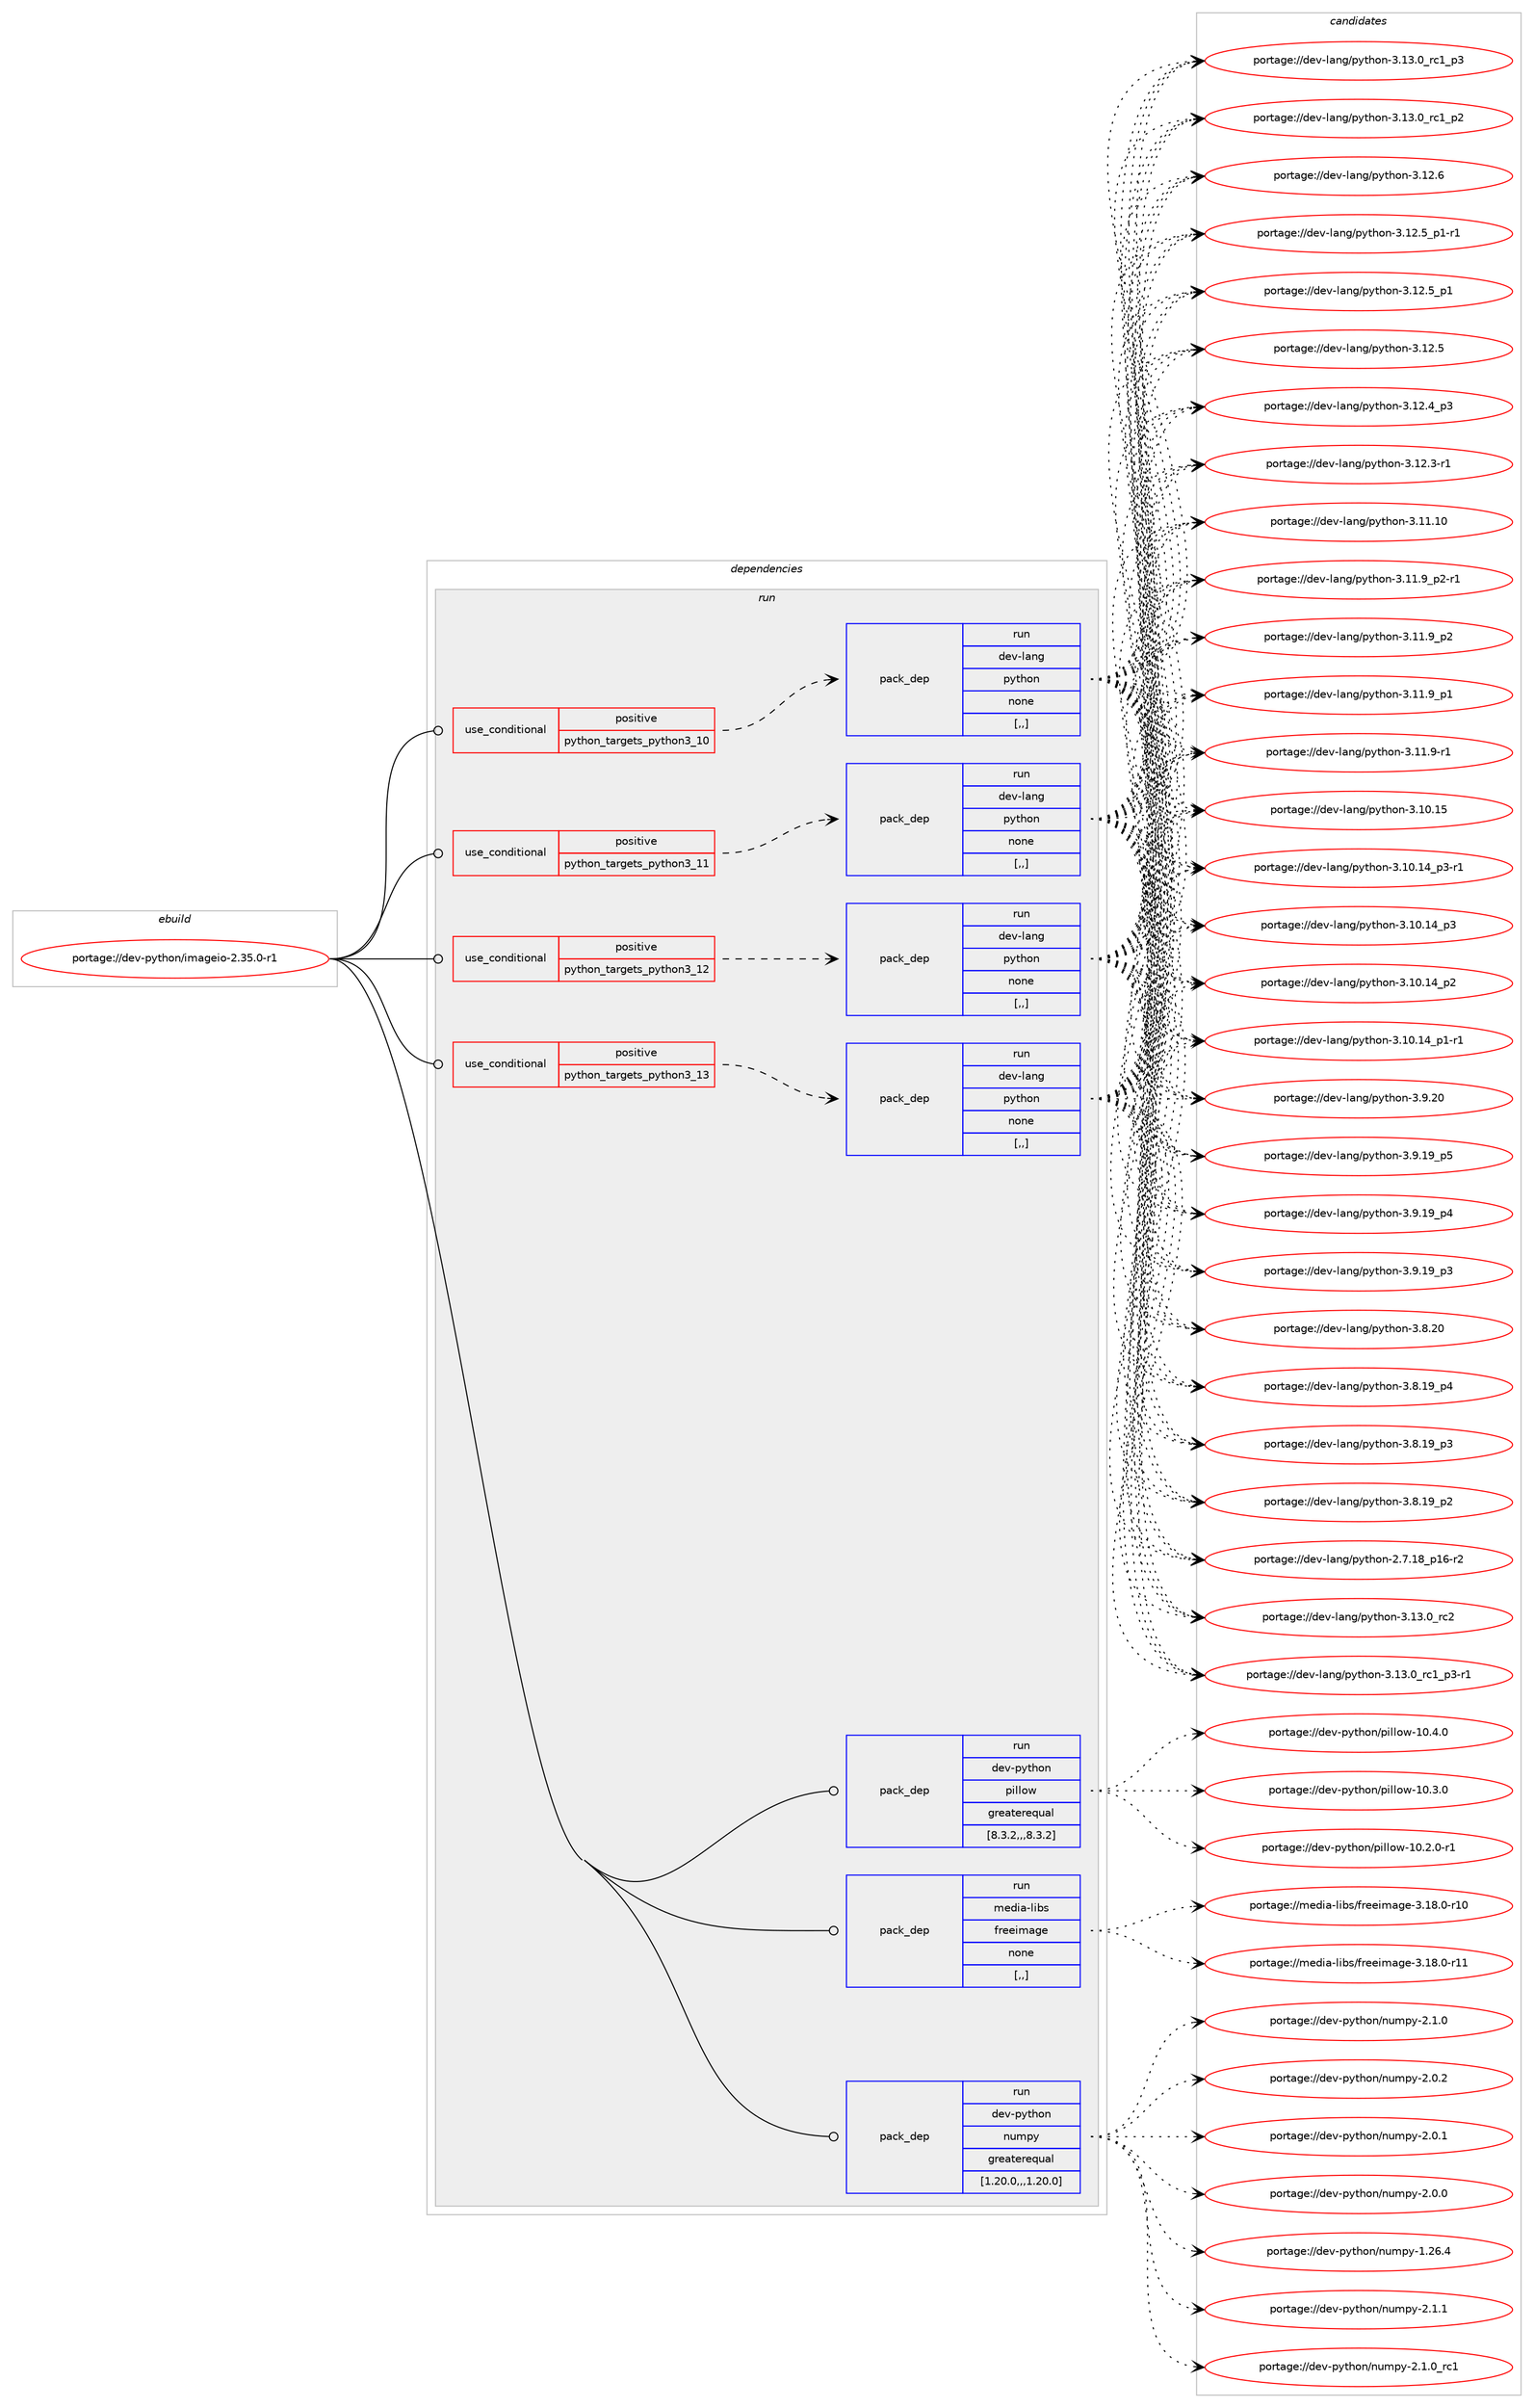 digraph prolog {

# *************
# Graph options
# *************

newrank=true;
concentrate=true;
compound=true;
graph [rankdir=LR,fontname=Helvetica,fontsize=10,ranksep=1.5];#, ranksep=2.5, nodesep=0.2];
edge  [arrowhead=vee];
node  [fontname=Helvetica,fontsize=10];

# **********
# The ebuild
# **********

subgraph cluster_leftcol {
color=gray;
label=<<i>ebuild</i>>;
id [label="portage://dev-python/imageio-2.35.0-r1", color=red, width=4, href="../dev-python/imageio-2.35.0-r1.svg"];
}

# ****************
# The dependencies
# ****************

subgraph cluster_midcol {
color=gray;
label=<<i>dependencies</i>>;
subgraph cluster_compile {
fillcolor="#eeeeee";
style=filled;
label=<<i>compile</i>>;
}
subgraph cluster_compileandrun {
fillcolor="#eeeeee";
style=filled;
label=<<i>compile and run</i>>;
}
subgraph cluster_run {
fillcolor="#eeeeee";
style=filled;
label=<<i>run</i>>;
subgraph cond163831 {
dependency642462 [label=<<TABLE BORDER="0" CELLBORDER="1" CELLSPACING="0" CELLPADDING="4"><TR><TD ROWSPAN="3" CELLPADDING="10">use_conditional</TD></TR><TR><TD>positive</TD></TR><TR><TD>python_targets_python3_10</TD></TR></TABLE>>, shape=none, color=red];
subgraph pack473812 {
dependency642463 [label=<<TABLE BORDER="0" CELLBORDER="1" CELLSPACING="0" CELLPADDING="4" WIDTH="220"><TR><TD ROWSPAN="6" CELLPADDING="30">pack_dep</TD></TR><TR><TD WIDTH="110">run</TD></TR><TR><TD>dev-lang</TD></TR><TR><TD>python</TD></TR><TR><TD>none</TD></TR><TR><TD>[,,]</TD></TR></TABLE>>, shape=none, color=blue];
}
dependency642462:e -> dependency642463:w [weight=20,style="dashed",arrowhead="vee"];
}
id:e -> dependency642462:w [weight=20,style="solid",arrowhead="odot"];
subgraph cond163832 {
dependency642464 [label=<<TABLE BORDER="0" CELLBORDER="1" CELLSPACING="0" CELLPADDING="4"><TR><TD ROWSPAN="3" CELLPADDING="10">use_conditional</TD></TR><TR><TD>positive</TD></TR><TR><TD>python_targets_python3_11</TD></TR></TABLE>>, shape=none, color=red];
subgraph pack473813 {
dependency642465 [label=<<TABLE BORDER="0" CELLBORDER="1" CELLSPACING="0" CELLPADDING="4" WIDTH="220"><TR><TD ROWSPAN="6" CELLPADDING="30">pack_dep</TD></TR><TR><TD WIDTH="110">run</TD></TR><TR><TD>dev-lang</TD></TR><TR><TD>python</TD></TR><TR><TD>none</TD></TR><TR><TD>[,,]</TD></TR></TABLE>>, shape=none, color=blue];
}
dependency642464:e -> dependency642465:w [weight=20,style="dashed",arrowhead="vee"];
}
id:e -> dependency642464:w [weight=20,style="solid",arrowhead="odot"];
subgraph cond163833 {
dependency642466 [label=<<TABLE BORDER="0" CELLBORDER="1" CELLSPACING="0" CELLPADDING="4"><TR><TD ROWSPAN="3" CELLPADDING="10">use_conditional</TD></TR><TR><TD>positive</TD></TR><TR><TD>python_targets_python3_12</TD></TR></TABLE>>, shape=none, color=red];
subgraph pack473814 {
dependency642467 [label=<<TABLE BORDER="0" CELLBORDER="1" CELLSPACING="0" CELLPADDING="4" WIDTH="220"><TR><TD ROWSPAN="6" CELLPADDING="30">pack_dep</TD></TR><TR><TD WIDTH="110">run</TD></TR><TR><TD>dev-lang</TD></TR><TR><TD>python</TD></TR><TR><TD>none</TD></TR><TR><TD>[,,]</TD></TR></TABLE>>, shape=none, color=blue];
}
dependency642466:e -> dependency642467:w [weight=20,style="dashed",arrowhead="vee"];
}
id:e -> dependency642466:w [weight=20,style="solid",arrowhead="odot"];
subgraph cond163834 {
dependency642468 [label=<<TABLE BORDER="0" CELLBORDER="1" CELLSPACING="0" CELLPADDING="4"><TR><TD ROWSPAN="3" CELLPADDING="10">use_conditional</TD></TR><TR><TD>positive</TD></TR><TR><TD>python_targets_python3_13</TD></TR></TABLE>>, shape=none, color=red];
subgraph pack473815 {
dependency642469 [label=<<TABLE BORDER="0" CELLBORDER="1" CELLSPACING="0" CELLPADDING="4" WIDTH="220"><TR><TD ROWSPAN="6" CELLPADDING="30">pack_dep</TD></TR><TR><TD WIDTH="110">run</TD></TR><TR><TD>dev-lang</TD></TR><TR><TD>python</TD></TR><TR><TD>none</TD></TR><TR><TD>[,,]</TD></TR></TABLE>>, shape=none, color=blue];
}
dependency642468:e -> dependency642469:w [weight=20,style="dashed",arrowhead="vee"];
}
id:e -> dependency642468:w [weight=20,style="solid",arrowhead="odot"];
subgraph pack473816 {
dependency642470 [label=<<TABLE BORDER="0" CELLBORDER="1" CELLSPACING="0" CELLPADDING="4" WIDTH="220"><TR><TD ROWSPAN="6" CELLPADDING="30">pack_dep</TD></TR><TR><TD WIDTH="110">run</TD></TR><TR><TD>dev-python</TD></TR><TR><TD>numpy</TD></TR><TR><TD>greaterequal</TD></TR><TR><TD>[1.20.0,,,1.20.0]</TD></TR></TABLE>>, shape=none, color=blue];
}
id:e -> dependency642470:w [weight=20,style="solid",arrowhead="odot"];
subgraph pack473817 {
dependency642471 [label=<<TABLE BORDER="0" CELLBORDER="1" CELLSPACING="0" CELLPADDING="4" WIDTH="220"><TR><TD ROWSPAN="6" CELLPADDING="30">pack_dep</TD></TR><TR><TD WIDTH="110">run</TD></TR><TR><TD>dev-python</TD></TR><TR><TD>pillow</TD></TR><TR><TD>greaterequal</TD></TR><TR><TD>[8.3.2,,,8.3.2]</TD></TR></TABLE>>, shape=none, color=blue];
}
id:e -> dependency642471:w [weight=20,style="solid",arrowhead="odot"];
subgraph pack473818 {
dependency642472 [label=<<TABLE BORDER="0" CELLBORDER="1" CELLSPACING="0" CELLPADDING="4" WIDTH="220"><TR><TD ROWSPAN="6" CELLPADDING="30">pack_dep</TD></TR><TR><TD WIDTH="110">run</TD></TR><TR><TD>media-libs</TD></TR><TR><TD>freeimage</TD></TR><TR><TD>none</TD></TR><TR><TD>[,,]</TD></TR></TABLE>>, shape=none, color=blue];
}
id:e -> dependency642472:w [weight=20,style="solid",arrowhead="odot"];
}
}

# **************
# The candidates
# **************

subgraph cluster_choices {
rank=same;
color=gray;
label=<<i>candidates</i>>;

subgraph choice473812 {
color=black;
nodesep=1;
choice10010111845108971101034711212111610411111045514649514648951149950 [label="portage://dev-lang/python-3.13.0_rc2", color=red, width=4,href="../dev-lang/python-3.13.0_rc2.svg"];
choice1001011184510897110103471121211161041111104551464951464895114994995112514511449 [label="portage://dev-lang/python-3.13.0_rc1_p3-r1", color=red, width=4,href="../dev-lang/python-3.13.0_rc1_p3-r1.svg"];
choice100101118451089711010347112121116104111110455146495146489511499499511251 [label="portage://dev-lang/python-3.13.0_rc1_p3", color=red, width=4,href="../dev-lang/python-3.13.0_rc1_p3.svg"];
choice100101118451089711010347112121116104111110455146495146489511499499511250 [label="portage://dev-lang/python-3.13.0_rc1_p2", color=red, width=4,href="../dev-lang/python-3.13.0_rc1_p2.svg"];
choice10010111845108971101034711212111610411111045514649504654 [label="portage://dev-lang/python-3.12.6", color=red, width=4,href="../dev-lang/python-3.12.6.svg"];
choice1001011184510897110103471121211161041111104551464950465395112494511449 [label="portage://dev-lang/python-3.12.5_p1-r1", color=red, width=4,href="../dev-lang/python-3.12.5_p1-r1.svg"];
choice100101118451089711010347112121116104111110455146495046539511249 [label="portage://dev-lang/python-3.12.5_p1", color=red, width=4,href="../dev-lang/python-3.12.5_p1.svg"];
choice10010111845108971101034711212111610411111045514649504653 [label="portage://dev-lang/python-3.12.5", color=red, width=4,href="../dev-lang/python-3.12.5.svg"];
choice100101118451089711010347112121116104111110455146495046529511251 [label="portage://dev-lang/python-3.12.4_p3", color=red, width=4,href="../dev-lang/python-3.12.4_p3.svg"];
choice100101118451089711010347112121116104111110455146495046514511449 [label="portage://dev-lang/python-3.12.3-r1", color=red, width=4,href="../dev-lang/python-3.12.3-r1.svg"];
choice1001011184510897110103471121211161041111104551464949464948 [label="portage://dev-lang/python-3.11.10", color=red, width=4,href="../dev-lang/python-3.11.10.svg"];
choice1001011184510897110103471121211161041111104551464949465795112504511449 [label="portage://dev-lang/python-3.11.9_p2-r1", color=red, width=4,href="../dev-lang/python-3.11.9_p2-r1.svg"];
choice100101118451089711010347112121116104111110455146494946579511250 [label="portage://dev-lang/python-3.11.9_p2", color=red, width=4,href="../dev-lang/python-3.11.9_p2.svg"];
choice100101118451089711010347112121116104111110455146494946579511249 [label="portage://dev-lang/python-3.11.9_p1", color=red, width=4,href="../dev-lang/python-3.11.9_p1.svg"];
choice100101118451089711010347112121116104111110455146494946574511449 [label="portage://dev-lang/python-3.11.9-r1", color=red, width=4,href="../dev-lang/python-3.11.9-r1.svg"];
choice1001011184510897110103471121211161041111104551464948464953 [label="portage://dev-lang/python-3.10.15", color=red, width=4,href="../dev-lang/python-3.10.15.svg"];
choice100101118451089711010347112121116104111110455146494846495295112514511449 [label="portage://dev-lang/python-3.10.14_p3-r1", color=red, width=4,href="../dev-lang/python-3.10.14_p3-r1.svg"];
choice10010111845108971101034711212111610411111045514649484649529511251 [label="portage://dev-lang/python-3.10.14_p3", color=red, width=4,href="../dev-lang/python-3.10.14_p3.svg"];
choice10010111845108971101034711212111610411111045514649484649529511250 [label="portage://dev-lang/python-3.10.14_p2", color=red, width=4,href="../dev-lang/python-3.10.14_p2.svg"];
choice100101118451089711010347112121116104111110455146494846495295112494511449 [label="portage://dev-lang/python-3.10.14_p1-r1", color=red, width=4,href="../dev-lang/python-3.10.14_p1-r1.svg"];
choice10010111845108971101034711212111610411111045514657465048 [label="portage://dev-lang/python-3.9.20", color=red, width=4,href="../dev-lang/python-3.9.20.svg"];
choice100101118451089711010347112121116104111110455146574649579511253 [label="portage://dev-lang/python-3.9.19_p5", color=red, width=4,href="../dev-lang/python-3.9.19_p5.svg"];
choice100101118451089711010347112121116104111110455146574649579511252 [label="portage://dev-lang/python-3.9.19_p4", color=red, width=4,href="../dev-lang/python-3.9.19_p4.svg"];
choice100101118451089711010347112121116104111110455146574649579511251 [label="portage://dev-lang/python-3.9.19_p3", color=red, width=4,href="../dev-lang/python-3.9.19_p3.svg"];
choice10010111845108971101034711212111610411111045514656465048 [label="portage://dev-lang/python-3.8.20", color=red, width=4,href="../dev-lang/python-3.8.20.svg"];
choice100101118451089711010347112121116104111110455146564649579511252 [label="portage://dev-lang/python-3.8.19_p4", color=red, width=4,href="../dev-lang/python-3.8.19_p4.svg"];
choice100101118451089711010347112121116104111110455146564649579511251 [label="portage://dev-lang/python-3.8.19_p3", color=red, width=4,href="../dev-lang/python-3.8.19_p3.svg"];
choice100101118451089711010347112121116104111110455146564649579511250 [label="portage://dev-lang/python-3.8.19_p2", color=red, width=4,href="../dev-lang/python-3.8.19_p2.svg"];
choice100101118451089711010347112121116104111110455046554649569511249544511450 [label="portage://dev-lang/python-2.7.18_p16-r2", color=red, width=4,href="../dev-lang/python-2.7.18_p16-r2.svg"];
dependency642463:e -> choice10010111845108971101034711212111610411111045514649514648951149950:w [style=dotted,weight="100"];
dependency642463:e -> choice1001011184510897110103471121211161041111104551464951464895114994995112514511449:w [style=dotted,weight="100"];
dependency642463:e -> choice100101118451089711010347112121116104111110455146495146489511499499511251:w [style=dotted,weight="100"];
dependency642463:e -> choice100101118451089711010347112121116104111110455146495146489511499499511250:w [style=dotted,weight="100"];
dependency642463:e -> choice10010111845108971101034711212111610411111045514649504654:w [style=dotted,weight="100"];
dependency642463:e -> choice1001011184510897110103471121211161041111104551464950465395112494511449:w [style=dotted,weight="100"];
dependency642463:e -> choice100101118451089711010347112121116104111110455146495046539511249:w [style=dotted,weight="100"];
dependency642463:e -> choice10010111845108971101034711212111610411111045514649504653:w [style=dotted,weight="100"];
dependency642463:e -> choice100101118451089711010347112121116104111110455146495046529511251:w [style=dotted,weight="100"];
dependency642463:e -> choice100101118451089711010347112121116104111110455146495046514511449:w [style=dotted,weight="100"];
dependency642463:e -> choice1001011184510897110103471121211161041111104551464949464948:w [style=dotted,weight="100"];
dependency642463:e -> choice1001011184510897110103471121211161041111104551464949465795112504511449:w [style=dotted,weight="100"];
dependency642463:e -> choice100101118451089711010347112121116104111110455146494946579511250:w [style=dotted,weight="100"];
dependency642463:e -> choice100101118451089711010347112121116104111110455146494946579511249:w [style=dotted,weight="100"];
dependency642463:e -> choice100101118451089711010347112121116104111110455146494946574511449:w [style=dotted,weight="100"];
dependency642463:e -> choice1001011184510897110103471121211161041111104551464948464953:w [style=dotted,weight="100"];
dependency642463:e -> choice100101118451089711010347112121116104111110455146494846495295112514511449:w [style=dotted,weight="100"];
dependency642463:e -> choice10010111845108971101034711212111610411111045514649484649529511251:w [style=dotted,weight="100"];
dependency642463:e -> choice10010111845108971101034711212111610411111045514649484649529511250:w [style=dotted,weight="100"];
dependency642463:e -> choice100101118451089711010347112121116104111110455146494846495295112494511449:w [style=dotted,weight="100"];
dependency642463:e -> choice10010111845108971101034711212111610411111045514657465048:w [style=dotted,weight="100"];
dependency642463:e -> choice100101118451089711010347112121116104111110455146574649579511253:w [style=dotted,weight="100"];
dependency642463:e -> choice100101118451089711010347112121116104111110455146574649579511252:w [style=dotted,weight="100"];
dependency642463:e -> choice100101118451089711010347112121116104111110455146574649579511251:w [style=dotted,weight="100"];
dependency642463:e -> choice10010111845108971101034711212111610411111045514656465048:w [style=dotted,weight="100"];
dependency642463:e -> choice100101118451089711010347112121116104111110455146564649579511252:w [style=dotted,weight="100"];
dependency642463:e -> choice100101118451089711010347112121116104111110455146564649579511251:w [style=dotted,weight="100"];
dependency642463:e -> choice100101118451089711010347112121116104111110455146564649579511250:w [style=dotted,weight="100"];
dependency642463:e -> choice100101118451089711010347112121116104111110455046554649569511249544511450:w [style=dotted,weight="100"];
}
subgraph choice473813 {
color=black;
nodesep=1;
choice10010111845108971101034711212111610411111045514649514648951149950 [label="portage://dev-lang/python-3.13.0_rc2", color=red, width=4,href="../dev-lang/python-3.13.0_rc2.svg"];
choice1001011184510897110103471121211161041111104551464951464895114994995112514511449 [label="portage://dev-lang/python-3.13.0_rc1_p3-r1", color=red, width=4,href="../dev-lang/python-3.13.0_rc1_p3-r1.svg"];
choice100101118451089711010347112121116104111110455146495146489511499499511251 [label="portage://dev-lang/python-3.13.0_rc1_p3", color=red, width=4,href="../dev-lang/python-3.13.0_rc1_p3.svg"];
choice100101118451089711010347112121116104111110455146495146489511499499511250 [label="portage://dev-lang/python-3.13.0_rc1_p2", color=red, width=4,href="../dev-lang/python-3.13.0_rc1_p2.svg"];
choice10010111845108971101034711212111610411111045514649504654 [label="portage://dev-lang/python-3.12.6", color=red, width=4,href="../dev-lang/python-3.12.6.svg"];
choice1001011184510897110103471121211161041111104551464950465395112494511449 [label="portage://dev-lang/python-3.12.5_p1-r1", color=red, width=4,href="../dev-lang/python-3.12.5_p1-r1.svg"];
choice100101118451089711010347112121116104111110455146495046539511249 [label="portage://dev-lang/python-3.12.5_p1", color=red, width=4,href="../dev-lang/python-3.12.5_p1.svg"];
choice10010111845108971101034711212111610411111045514649504653 [label="portage://dev-lang/python-3.12.5", color=red, width=4,href="../dev-lang/python-3.12.5.svg"];
choice100101118451089711010347112121116104111110455146495046529511251 [label="portage://dev-lang/python-3.12.4_p3", color=red, width=4,href="../dev-lang/python-3.12.4_p3.svg"];
choice100101118451089711010347112121116104111110455146495046514511449 [label="portage://dev-lang/python-3.12.3-r1", color=red, width=4,href="../dev-lang/python-3.12.3-r1.svg"];
choice1001011184510897110103471121211161041111104551464949464948 [label="portage://dev-lang/python-3.11.10", color=red, width=4,href="../dev-lang/python-3.11.10.svg"];
choice1001011184510897110103471121211161041111104551464949465795112504511449 [label="portage://dev-lang/python-3.11.9_p2-r1", color=red, width=4,href="../dev-lang/python-3.11.9_p2-r1.svg"];
choice100101118451089711010347112121116104111110455146494946579511250 [label="portage://dev-lang/python-3.11.9_p2", color=red, width=4,href="../dev-lang/python-3.11.9_p2.svg"];
choice100101118451089711010347112121116104111110455146494946579511249 [label="portage://dev-lang/python-3.11.9_p1", color=red, width=4,href="../dev-lang/python-3.11.9_p1.svg"];
choice100101118451089711010347112121116104111110455146494946574511449 [label="portage://dev-lang/python-3.11.9-r1", color=red, width=4,href="../dev-lang/python-3.11.9-r1.svg"];
choice1001011184510897110103471121211161041111104551464948464953 [label="portage://dev-lang/python-3.10.15", color=red, width=4,href="../dev-lang/python-3.10.15.svg"];
choice100101118451089711010347112121116104111110455146494846495295112514511449 [label="portage://dev-lang/python-3.10.14_p3-r1", color=red, width=4,href="../dev-lang/python-3.10.14_p3-r1.svg"];
choice10010111845108971101034711212111610411111045514649484649529511251 [label="portage://dev-lang/python-3.10.14_p3", color=red, width=4,href="../dev-lang/python-3.10.14_p3.svg"];
choice10010111845108971101034711212111610411111045514649484649529511250 [label="portage://dev-lang/python-3.10.14_p2", color=red, width=4,href="../dev-lang/python-3.10.14_p2.svg"];
choice100101118451089711010347112121116104111110455146494846495295112494511449 [label="portage://dev-lang/python-3.10.14_p1-r1", color=red, width=4,href="../dev-lang/python-3.10.14_p1-r1.svg"];
choice10010111845108971101034711212111610411111045514657465048 [label="portage://dev-lang/python-3.9.20", color=red, width=4,href="../dev-lang/python-3.9.20.svg"];
choice100101118451089711010347112121116104111110455146574649579511253 [label="portage://dev-lang/python-3.9.19_p5", color=red, width=4,href="../dev-lang/python-3.9.19_p5.svg"];
choice100101118451089711010347112121116104111110455146574649579511252 [label="portage://dev-lang/python-3.9.19_p4", color=red, width=4,href="../dev-lang/python-3.9.19_p4.svg"];
choice100101118451089711010347112121116104111110455146574649579511251 [label="portage://dev-lang/python-3.9.19_p3", color=red, width=4,href="../dev-lang/python-3.9.19_p3.svg"];
choice10010111845108971101034711212111610411111045514656465048 [label="portage://dev-lang/python-3.8.20", color=red, width=4,href="../dev-lang/python-3.8.20.svg"];
choice100101118451089711010347112121116104111110455146564649579511252 [label="portage://dev-lang/python-3.8.19_p4", color=red, width=4,href="../dev-lang/python-3.8.19_p4.svg"];
choice100101118451089711010347112121116104111110455146564649579511251 [label="portage://dev-lang/python-3.8.19_p3", color=red, width=4,href="../dev-lang/python-3.8.19_p3.svg"];
choice100101118451089711010347112121116104111110455146564649579511250 [label="portage://dev-lang/python-3.8.19_p2", color=red, width=4,href="../dev-lang/python-3.8.19_p2.svg"];
choice100101118451089711010347112121116104111110455046554649569511249544511450 [label="portage://dev-lang/python-2.7.18_p16-r2", color=red, width=4,href="../dev-lang/python-2.7.18_p16-r2.svg"];
dependency642465:e -> choice10010111845108971101034711212111610411111045514649514648951149950:w [style=dotted,weight="100"];
dependency642465:e -> choice1001011184510897110103471121211161041111104551464951464895114994995112514511449:w [style=dotted,weight="100"];
dependency642465:e -> choice100101118451089711010347112121116104111110455146495146489511499499511251:w [style=dotted,weight="100"];
dependency642465:e -> choice100101118451089711010347112121116104111110455146495146489511499499511250:w [style=dotted,weight="100"];
dependency642465:e -> choice10010111845108971101034711212111610411111045514649504654:w [style=dotted,weight="100"];
dependency642465:e -> choice1001011184510897110103471121211161041111104551464950465395112494511449:w [style=dotted,weight="100"];
dependency642465:e -> choice100101118451089711010347112121116104111110455146495046539511249:w [style=dotted,weight="100"];
dependency642465:e -> choice10010111845108971101034711212111610411111045514649504653:w [style=dotted,weight="100"];
dependency642465:e -> choice100101118451089711010347112121116104111110455146495046529511251:w [style=dotted,weight="100"];
dependency642465:e -> choice100101118451089711010347112121116104111110455146495046514511449:w [style=dotted,weight="100"];
dependency642465:e -> choice1001011184510897110103471121211161041111104551464949464948:w [style=dotted,weight="100"];
dependency642465:e -> choice1001011184510897110103471121211161041111104551464949465795112504511449:w [style=dotted,weight="100"];
dependency642465:e -> choice100101118451089711010347112121116104111110455146494946579511250:w [style=dotted,weight="100"];
dependency642465:e -> choice100101118451089711010347112121116104111110455146494946579511249:w [style=dotted,weight="100"];
dependency642465:e -> choice100101118451089711010347112121116104111110455146494946574511449:w [style=dotted,weight="100"];
dependency642465:e -> choice1001011184510897110103471121211161041111104551464948464953:w [style=dotted,weight="100"];
dependency642465:e -> choice100101118451089711010347112121116104111110455146494846495295112514511449:w [style=dotted,weight="100"];
dependency642465:e -> choice10010111845108971101034711212111610411111045514649484649529511251:w [style=dotted,weight="100"];
dependency642465:e -> choice10010111845108971101034711212111610411111045514649484649529511250:w [style=dotted,weight="100"];
dependency642465:e -> choice100101118451089711010347112121116104111110455146494846495295112494511449:w [style=dotted,weight="100"];
dependency642465:e -> choice10010111845108971101034711212111610411111045514657465048:w [style=dotted,weight="100"];
dependency642465:e -> choice100101118451089711010347112121116104111110455146574649579511253:w [style=dotted,weight="100"];
dependency642465:e -> choice100101118451089711010347112121116104111110455146574649579511252:w [style=dotted,weight="100"];
dependency642465:e -> choice100101118451089711010347112121116104111110455146574649579511251:w [style=dotted,weight="100"];
dependency642465:e -> choice10010111845108971101034711212111610411111045514656465048:w [style=dotted,weight="100"];
dependency642465:e -> choice100101118451089711010347112121116104111110455146564649579511252:w [style=dotted,weight="100"];
dependency642465:e -> choice100101118451089711010347112121116104111110455146564649579511251:w [style=dotted,weight="100"];
dependency642465:e -> choice100101118451089711010347112121116104111110455146564649579511250:w [style=dotted,weight="100"];
dependency642465:e -> choice100101118451089711010347112121116104111110455046554649569511249544511450:w [style=dotted,weight="100"];
}
subgraph choice473814 {
color=black;
nodesep=1;
choice10010111845108971101034711212111610411111045514649514648951149950 [label="portage://dev-lang/python-3.13.0_rc2", color=red, width=4,href="../dev-lang/python-3.13.0_rc2.svg"];
choice1001011184510897110103471121211161041111104551464951464895114994995112514511449 [label="portage://dev-lang/python-3.13.0_rc1_p3-r1", color=red, width=4,href="../dev-lang/python-3.13.0_rc1_p3-r1.svg"];
choice100101118451089711010347112121116104111110455146495146489511499499511251 [label="portage://dev-lang/python-3.13.0_rc1_p3", color=red, width=4,href="../dev-lang/python-3.13.0_rc1_p3.svg"];
choice100101118451089711010347112121116104111110455146495146489511499499511250 [label="portage://dev-lang/python-3.13.0_rc1_p2", color=red, width=4,href="../dev-lang/python-3.13.0_rc1_p2.svg"];
choice10010111845108971101034711212111610411111045514649504654 [label="portage://dev-lang/python-3.12.6", color=red, width=4,href="../dev-lang/python-3.12.6.svg"];
choice1001011184510897110103471121211161041111104551464950465395112494511449 [label="portage://dev-lang/python-3.12.5_p1-r1", color=red, width=4,href="../dev-lang/python-3.12.5_p1-r1.svg"];
choice100101118451089711010347112121116104111110455146495046539511249 [label="portage://dev-lang/python-3.12.5_p1", color=red, width=4,href="../dev-lang/python-3.12.5_p1.svg"];
choice10010111845108971101034711212111610411111045514649504653 [label="portage://dev-lang/python-3.12.5", color=red, width=4,href="../dev-lang/python-3.12.5.svg"];
choice100101118451089711010347112121116104111110455146495046529511251 [label="portage://dev-lang/python-3.12.4_p3", color=red, width=4,href="../dev-lang/python-3.12.4_p3.svg"];
choice100101118451089711010347112121116104111110455146495046514511449 [label="portage://dev-lang/python-3.12.3-r1", color=red, width=4,href="../dev-lang/python-3.12.3-r1.svg"];
choice1001011184510897110103471121211161041111104551464949464948 [label="portage://dev-lang/python-3.11.10", color=red, width=4,href="../dev-lang/python-3.11.10.svg"];
choice1001011184510897110103471121211161041111104551464949465795112504511449 [label="portage://dev-lang/python-3.11.9_p2-r1", color=red, width=4,href="../dev-lang/python-3.11.9_p2-r1.svg"];
choice100101118451089711010347112121116104111110455146494946579511250 [label="portage://dev-lang/python-3.11.9_p2", color=red, width=4,href="../dev-lang/python-3.11.9_p2.svg"];
choice100101118451089711010347112121116104111110455146494946579511249 [label="portage://dev-lang/python-3.11.9_p1", color=red, width=4,href="../dev-lang/python-3.11.9_p1.svg"];
choice100101118451089711010347112121116104111110455146494946574511449 [label="portage://dev-lang/python-3.11.9-r1", color=red, width=4,href="../dev-lang/python-3.11.9-r1.svg"];
choice1001011184510897110103471121211161041111104551464948464953 [label="portage://dev-lang/python-3.10.15", color=red, width=4,href="../dev-lang/python-3.10.15.svg"];
choice100101118451089711010347112121116104111110455146494846495295112514511449 [label="portage://dev-lang/python-3.10.14_p3-r1", color=red, width=4,href="../dev-lang/python-3.10.14_p3-r1.svg"];
choice10010111845108971101034711212111610411111045514649484649529511251 [label="portage://dev-lang/python-3.10.14_p3", color=red, width=4,href="../dev-lang/python-3.10.14_p3.svg"];
choice10010111845108971101034711212111610411111045514649484649529511250 [label="portage://dev-lang/python-3.10.14_p2", color=red, width=4,href="../dev-lang/python-3.10.14_p2.svg"];
choice100101118451089711010347112121116104111110455146494846495295112494511449 [label="portage://dev-lang/python-3.10.14_p1-r1", color=red, width=4,href="../dev-lang/python-3.10.14_p1-r1.svg"];
choice10010111845108971101034711212111610411111045514657465048 [label="portage://dev-lang/python-3.9.20", color=red, width=4,href="../dev-lang/python-3.9.20.svg"];
choice100101118451089711010347112121116104111110455146574649579511253 [label="portage://dev-lang/python-3.9.19_p5", color=red, width=4,href="../dev-lang/python-3.9.19_p5.svg"];
choice100101118451089711010347112121116104111110455146574649579511252 [label="portage://dev-lang/python-3.9.19_p4", color=red, width=4,href="../dev-lang/python-3.9.19_p4.svg"];
choice100101118451089711010347112121116104111110455146574649579511251 [label="portage://dev-lang/python-3.9.19_p3", color=red, width=4,href="../dev-lang/python-3.9.19_p3.svg"];
choice10010111845108971101034711212111610411111045514656465048 [label="portage://dev-lang/python-3.8.20", color=red, width=4,href="../dev-lang/python-3.8.20.svg"];
choice100101118451089711010347112121116104111110455146564649579511252 [label="portage://dev-lang/python-3.8.19_p4", color=red, width=4,href="../dev-lang/python-3.8.19_p4.svg"];
choice100101118451089711010347112121116104111110455146564649579511251 [label="portage://dev-lang/python-3.8.19_p3", color=red, width=4,href="../dev-lang/python-3.8.19_p3.svg"];
choice100101118451089711010347112121116104111110455146564649579511250 [label="portage://dev-lang/python-3.8.19_p2", color=red, width=4,href="../dev-lang/python-3.8.19_p2.svg"];
choice100101118451089711010347112121116104111110455046554649569511249544511450 [label="portage://dev-lang/python-2.7.18_p16-r2", color=red, width=4,href="../dev-lang/python-2.7.18_p16-r2.svg"];
dependency642467:e -> choice10010111845108971101034711212111610411111045514649514648951149950:w [style=dotted,weight="100"];
dependency642467:e -> choice1001011184510897110103471121211161041111104551464951464895114994995112514511449:w [style=dotted,weight="100"];
dependency642467:e -> choice100101118451089711010347112121116104111110455146495146489511499499511251:w [style=dotted,weight="100"];
dependency642467:e -> choice100101118451089711010347112121116104111110455146495146489511499499511250:w [style=dotted,weight="100"];
dependency642467:e -> choice10010111845108971101034711212111610411111045514649504654:w [style=dotted,weight="100"];
dependency642467:e -> choice1001011184510897110103471121211161041111104551464950465395112494511449:w [style=dotted,weight="100"];
dependency642467:e -> choice100101118451089711010347112121116104111110455146495046539511249:w [style=dotted,weight="100"];
dependency642467:e -> choice10010111845108971101034711212111610411111045514649504653:w [style=dotted,weight="100"];
dependency642467:e -> choice100101118451089711010347112121116104111110455146495046529511251:w [style=dotted,weight="100"];
dependency642467:e -> choice100101118451089711010347112121116104111110455146495046514511449:w [style=dotted,weight="100"];
dependency642467:e -> choice1001011184510897110103471121211161041111104551464949464948:w [style=dotted,weight="100"];
dependency642467:e -> choice1001011184510897110103471121211161041111104551464949465795112504511449:w [style=dotted,weight="100"];
dependency642467:e -> choice100101118451089711010347112121116104111110455146494946579511250:w [style=dotted,weight="100"];
dependency642467:e -> choice100101118451089711010347112121116104111110455146494946579511249:w [style=dotted,weight="100"];
dependency642467:e -> choice100101118451089711010347112121116104111110455146494946574511449:w [style=dotted,weight="100"];
dependency642467:e -> choice1001011184510897110103471121211161041111104551464948464953:w [style=dotted,weight="100"];
dependency642467:e -> choice100101118451089711010347112121116104111110455146494846495295112514511449:w [style=dotted,weight="100"];
dependency642467:e -> choice10010111845108971101034711212111610411111045514649484649529511251:w [style=dotted,weight="100"];
dependency642467:e -> choice10010111845108971101034711212111610411111045514649484649529511250:w [style=dotted,weight="100"];
dependency642467:e -> choice100101118451089711010347112121116104111110455146494846495295112494511449:w [style=dotted,weight="100"];
dependency642467:e -> choice10010111845108971101034711212111610411111045514657465048:w [style=dotted,weight="100"];
dependency642467:e -> choice100101118451089711010347112121116104111110455146574649579511253:w [style=dotted,weight="100"];
dependency642467:e -> choice100101118451089711010347112121116104111110455146574649579511252:w [style=dotted,weight="100"];
dependency642467:e -> choice100101118451089711010347112121116104111110455146574649579511251:w [style=dotted,weight="100"];
dependency642467:e -> choice10010111845108971101034711212111610411111045514656465048:w [style=dotted,weight="100"];
dependency642467:e -> choice100101118451089711010347112121116104111110455146564649579511252:w [style=dotted,weight="100"];
dependency642467:e -> choice100101118451089711010347112121116104111110455146564649579511251:w [style=dotted,weight="100"];
dependency642467:e -> choice100101118451089711010347112121116104111110455146564649579511250:w [style=dotted,weight="100"];
dependency642467:e -> choice100101118451089711010347112121116104111110455046554649569511249544511450:w [style=dotted,weight="100"];
}
subgraph choice473815 {
color=black;
nodesep=1;
choice10010111845108971101034711212111610411111045514649514648951149950 [label="portage://dev-lang/python-3.13.0_rc2", color=red, width=4,href="../dev-lang/python-3.13.0_rc2.svg"];
choice1001011184510897110103471121211161041111104551464951464895114994995112514511449 [label="portage://dev-lang/python-3.13.0_rc1_p3-r1", color=red, width=4,href="../dev-lang/python-3.13.0_rc1_p3-r1.svg"];
choice100101118451089711010347112121116104111110455146495146489511499499511251 [label="portage://dev-lang/python-3.13.0_rc1_p3", color=red, width=4,href="../dev-lang/python-3.13.0_rc1_p3.svg"];
choice100101118451089711010347112121116104111110455146495146489511499499511250 [label="portage://dev-lang/python-3.13.0_rc1_p2", color=red, width=4,href="../dev-lang/python-3.13.0_rc1_p2.svg"];
choice10010111845108971101034711212111610411111045514649504654 [label="portage://dev-lang/python-3.12.6", color=red, width=4,href="../dev-lang/python-3.12.6.svg"];
choice1001011184510897110103471121211161041111104551464950465395112494511449 [label="portage://dev-lang/python-3.12.5_p1-r1", color=red, width=4,href="../dev-lang/python-3.12.5_p1-r1.svg"];
choice100101118451089711010347112121116104111110455146495046539511249 [label="portage://dev-lang/python-3.12.5_p1", color=red, width=4,href="../dev-lang/python-3.12.5_p1.svg"];
choice10010111845108971101034711212111610411111045514649504653 [label="portage://dev-lang/python-3.12.5", color=red, width=4,href="../dev-lang/python-3.12.5.svg"];
choice100101118451089711010347112121116104111110455146495046529511251 [label="portage://dev-lang/python-3.12.4_p3", color=red, width=4,href="../dev-lang/python-3.12.4_p3.svg"];
choice100101118451089711010347112121116104111110455146495046514511449 [label="portage://dev-lang/python-3.12.3-r1", color=red, width=4,href="../dev-lang/python-3.12.3-r1.svg"];
choice1001011184510897110103471121211161041111104551464949464948 [label="portage://dev-lang/python-3.11.10", color=red, width=4,href="../dev-lang/python-3.11.10.svg"];
choice1001011184510897110103471121211161041111104551464949465795112504511449 [label="portage://dev-lang/python-3.11.9_p2-r1", color=red, width=4,href="../dev-lang/python-3.11.9_p2-r1.svg"];
choice100101118451089711010347112121116104111110455146494946579511250 [label="portage://dev-lang/python-3.11.9_p2", color=red, width=4,href="../dev-lang/python-3.11.9_p2.svg"];
choice100101118451089711010347112121116104111110455146494946579511249 [label="portage://dev-lang/python-3.11.9_p1", color=red, width=4,href="../dev-lang/python-3.11.9_p1.svg"];
choice100101118451089711010347112121116104111110455146494946574511449 [label="portage://dev-lang/python-3.11.9-r1", color=red, width=4,href="../dev-lang/python-3.11.9-r1.svg"];
choice1001011184510897110103471121211161041111104551464948464953 [label="portage://dev-lang/python-3.10.15", color=red, width=4,href="../dev-lang/python-3.10.15.svg"];
choice100101118451089711010347112121116104111110455146494846495295112514511449 [label="portage://dev-lang/python-3.10.14_p3-r1", color=red, width=4,href="../dev-lang/python-3.10.14_p3-r1.svg"];
choice10010111845108971101034711212111610411111045514649484649529511251 [label="portage://dev-lang/python-3.10.14_p3", color=red, width=4,href="../dev-lang/python-3.10.14_p3.svg"];
choice10010111845108971101034711212111610411111045514649484649529511250 [label="portage://dev-lang/python-3.10.14_p2", color=red, width=4,href="../dev-lang/python-3.10.14_p2.svg"];
choice100101118451089711010347112121116104111110455146494846495295112494511449 [label="portage://dev-lang/python-3.10.14_p1-r1", color=red, width=4,href="../dev-lang/python-3.10.14_p1-r1.svg"];
choice10010111845108971101034711212111610411111045514657465048 [label="portage://dev-lang/python-3.9.20", color=red, width=4,href="../dev-lang/python-3.9.20.svg"];
choice100101118451089711010347112121116104111110455146574649579511253 [label="portage://dev-lang/python-3.9.19_p5", color=red, width=4,href="../dev-lang/python-3.9.19_p5.svg"];
choice100101118451089711010347112121116104111110455146574649579511252 [label="portage://dev-lang/python-3.9.19_p4", color=red, width=4,href="../dev-lang/python-3.9.19_p4.svg"];
choice100101118451089711010347112121116104111110455146574649579511251 [label="portage://dev-lang/python-3.9.19_p3", color=red, width=4,href="../dev-lang/python-3.9.19_p3.svg"];
choice10010111845108971101034711212111610411111045514656465048 [label="portage://dev-lang/python-3.8.20", color=red, width=4,href="../dev-lang/python-3.8.20.svg"];
choice100101118451089711010347112121116104111110455146564649579511252 [label="portage://dev-lang/python-3.8.19_p4", color=red, width=4,href="../dev-lang/python-3.8.19_p4.svg"];
choice100101118451089711010347112121116104111110455146564649579511251 [label="portage://dev-lang/python-3.8.19_p3", color=red, width=4,href="../dev-lang/python-3.8.19_p3.svg"];
choice100101118451089711010347112121116104111110455146564649579511250 [label="portage://dev-lang/python-3.8.19_p2", color=red, width=4,href="../dev-lang/python-3.8.19_p2.svg"];
choice100101118451089711010347112121116104111110455046554649569511249544511450 [label="portage://dev-lang/python-2.7.18_p16-r2", color=red, width=4,href="../dev-lang/python-2.7.18_p16-r2.svg"];
dependency642469:e -> choice10010111845108971101034711212111610411111045514649514648951149950:w [style=dotted,weight="100"];
dependency642469:e -> choice1001011184510897110103471121211161041111104551464951464895114994995112514511449:w [style=dotted,weight="100"];
dependency642469:e -> choice100101118451089711010347112121116104111110455146495146489511499499511251:w [style=dotted,weight="100"];
dependency642469:e -> choice100101118451089711010347112121116104111110455146495146489511499499511250:w [style=dotted,weight="100"];
dependency642469:e -> choice10010111845108971101034711212111610411111045514649504654:w [style=dotted,weight="100"];
dependency642469:e -> choice1001011184510897110103471121211161041111104551464950465395112494511449:w [style=dotted,weight="100"];
dependency642469:e -> choice100101118451089711010347112121116104111110455146495046539511249:w [style=dotted,weight="100"];
dependency642469:e -> choice10010111845108971101034711212111610411111045514649504653:w [style=dotted,weight="100"];
dependency642469:e -> choice100101118451089711010347112121116104111110455146495046529511251:w [style=dotted,weight="100"];
dependency642469:e -> choice100101118451089711010347112121116104111110455146495046514511449:w [style=dotted,weight="100"];
dependency642469:e -> choice1001011184510897110103471121211161041111104551464949464948:w [style=dotted,weight="100"];
dependency642469:e -> choice1001011184510897110103471121211161041111104551464949465795112504511449:w [style=dotted,weight="100"];
dependency642469:e -> choice100101118451089711010347112121116104111110455146494946579511250:w [style=dotted,weight="100"];
dependency642469:e -> choice100101118451089711010347112121116104111110455146494946579511249:w [style=dotted,weight="100"];
dependency642469:e -> choice100101118451089711010347112121116104111110455146494946574511449:w [style=dotted,weight="100"];
dependency642469:e -> choice1001011184510897110103471121211161041111104551464948464953:w [style=dotted,weight="100"];
dependency642469:e -> choice100101118451089711010347112121116104111110455146494846495295112514511449:w [style=dotted,weight="100"];
dependency642469:e -> choice10010111845108971101034711212111610411111045514649484649529511251:w [style=dotted,weight="100"];
dependency642469:e -> choice10010111845108971101034711212111610411111045514649484649529511250:w [style=dotted,weight="100"];
dependency642469:e -> choice100101118451089711010347112121116104111110455146494846495295112494511449:w [style=dotted,weight="100"];
dependency642469:e -> choice10010111845108971101034711212111610411111045514657465048:w [style=dotted,weight="100"];
dependency642469:e -> choice100101118451089711010347112121116104111110455146574649579511253:w [style=dotted,weight="100"];
dependency642469:e -> choice100101118451089711010347112121116104111110455146574649579511252:w [style=dotted,weight="100"];
dependency642469:e -> choice100101118451089711010347112121116104111110455146574649579511251:w [style=dotted,weight="100"];
dependency642469:e -> choice10010111845108971101034711212111610411111045514656465048:w [style=dotted,weight="100"];
dependency642469:e -> choice100101118451089711010347112121116104111110455146564649579511252:w [style=dotted,weight="100"];
dependency642469:e -> choice100101118451089711010347112121116104111110455146564649579511251:w [style=dotted,weight="100"];
dependency642469:e -> choice100101118451089711010347112121116104111110455146564649579511250:w [style=dotted,weight="100"];
dependency642469:e -> choice100101118451089711010347112121116104111110455046554649569511249544511450:w [style=dotted,weight="100"];
}
subgraph choice473816 {
color=black;
nodesep=1;
choice1001011184511212111610411111047110117109112121455046494649 [label="portage://dev-python/numpy-2.1.1", color=red, width=4,href="../dev-python/numpy-2.1.1.svg"];
choice1001011184511212111610411111047110117109112121455046494648951149949 [label="portage://dev-python/numpy-2.1.0_rc1", color=red, width=4,href="../dev-python/numpy-2.1.0_rc1.svg"];
choice1001011184511212111610411111047110117109112121455046494648 [label="portage://dev-python/numpy-2.1.0", color=red, width=4,href="../dev-python/numpy-2.1.0.svg"];
choice1001011184511212111610411111047110117109112121455046484650 [label="portage://dev-python/numpy-2.0.2", color=red, width=4,href="../dev-python/numpy-2.0.2.svg"];
choice1001011184511212111610411111047110117109112121455046484649 [label="portage://dev-python/numpy-2.0.1", color=red, width=4,href="../dev-python/numpy-2.0.1.svg"];
choice1001011184511212111610411111047110117109112121455046484648 [label="portage://dev-python/numpy-2.0.0", color=red, width=4,href="../dev-python/numpy-2.0.0.svg"];
choice100101118451121211161041111104711011710911212145494650544652 [label="portage://dev-python/numpy-1.26.4", color=red, width=4,href="../dev-python/numpy-1.26.4.svg"];
dependency642470:e -> choice1001011184511212111610411111047110117109112121455046494649:w [style=dotted,weight="100"];
dependency642470:e -> choice1001011184511212111610411111047110117109112121455046494648951149949:w [style=dotted,weight="100"];
dependency642470:e -> choice1001011184511212111610411111047110117109112121455046494648:w [style=dotted,weight="100"];
dependency642470:e -> choice1001011184511212111610411111047110117109112121455046484650:w [style=dotted,weight="100"];
dependency642470:e -> choice1001011184511212111610411111047110117109112121455046484649:w [style=dotted,weight="100"];
dependency642470:e -> choice1001011184511212111610411111047110117109112121455046484648:w [style=dotted,weight="100"];
dependency642470:e -> choice100101118451121211161041111104711011710911212145494650544652:w [style=dotted,weight="100"];
}
subgraph choice473817 {
color=black;
nodesep=1;
choice100101118451121211161041111104711210510810811111945494846524648 [label="portage://dev-python/pillow-10.4.0", color=red, width=4,href="../dev-python/pillow-10.4.0.svg"];
choice100101118451121211161041111104711210510810811111945494846514648 [label="portage://dev-python/pillow-10.3.0", color=red, width=4,href="../dev-python/pillow-10.3.0.svg"];
choice1001011184511212111610411111047112105108108111119454948465046484511449 [label="portage://dev-python/pillow-10.2.0-r1", color=red, width=4,href="../dev-python/pillow-10.2.0-r1.svg"];
dependency642471:e -> choice100101118451121211161041111104711210510810811111945494846524648:w [style=dotted,weight="100"];
dependency642471:e -> choice100101118451121211161041111104711210510810811111945494846514648:w [style=dotted,weight="100"];
dependency642471:e -> choice1001011184511212111610411111047112105108108111119454948465046484511449:w [style=dotted,weight="100"];
}
subgraph choice473818 {
color=black;
nodesep=1;
choice109101100105974510810598115471021141011011051099710310145514649564648451144949 [label="portage://media-libs/freeimage-3.18.0-r11", color=red, width=4,href="../media-libs/freeimage-3.18.0-r11.svg"];
choice109101100105974510810598115471021141011011051099710310145514649564648451144948 [label="portage://media-libs/freeimage-3.18.0-r10", color=red, width=4,href="../media-libs/freeimage-3.18.0-r10.svg"];
dependency642472:e -> choice109101100105974510810598115471021141011011051099710310145514649564648451144949:w [style=dotted,weight="100"];
dependency642472:e -> choice109101100105974510810598115471021141011011051099710310145514649564648451144948:w [style=dotted,weight="100"];
}
}

}
